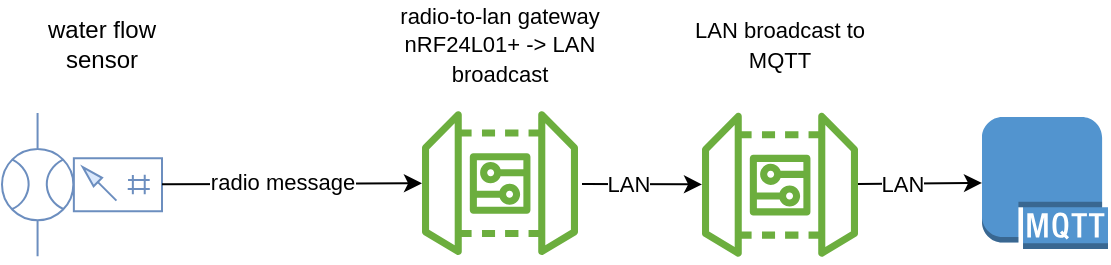 <mxfile version="15.3.1" type="github">
  <diagram id="muo0tK1TzHxvhwew609w" name="Page-1">
    <mxGraphModel dx="593" dy="346" grid="0" gridSize="10" guides="1" tooltips="1" connect="1" arrows="1" fold="1" page="1" pageScale="1" pageWidth="827" pageHeight="1169" math="0" shadow="0">
      <root>
        <mxCell id="0" />
        <mxCell id="1" parent="0" />
        <mxCell id="a6cmEFR6fznn1VUMm_I9-7" value="" style="verticalLabelPosition=bottom;aspect=fixed;html=1;verticalAlign=top;strokeColor=#6c8ebf;fillColor=#dae8fc;align=center;outlineConnect=0;shape=mxgraph.fluid_power.x11920;points=[[0.22,0,0],[0.22,1,0]]" vertex="1" parent="1">
          <mxGeometry x="110" y="194.48" width="80" height="71.68" as="geometry" />
        </mxCell>
        <mxCell id="a6cmEFR6fznn1VUMm_I9-8" value="" style="sketch=0;outlineConnect=0;fontColor=#232F3E;gradientColor=none;fillColor=#6CAE3E;strokeColor=none;dashed=0;verticalLabelPosition=bottom;verticalAlign=top;align=center;html=1;fontSize=12;fontStyle=0;aspect=fixed;pointerEvents=1;shape=mxgraph.aws4.iot_device_gateway;" vertex="1" parent="1">
          <mxGeometry x="320" y="190.48" width="78" height="78" as="geometry" />
        </mxCell>
        <mxCell id="a6cmEFR6fznn1VUMm_I9-20" value="" style="endArrow=classic;html=1;strokeColor=default;" edge="1" parent="1" source="a6cmEFR6fznn1VUMm_I9-7" target="a6cmEFR6fznn1VUMm_I9-8">
          <mxGeometry width="50" height="50" relative="1" as="geometry">
            <mxPoint x="210" y="270" as="sourcePoint" />
            <mxPoint x="260" y="220" as="targetPoint" />
          </mxGeometry>
        </mxCell>
        <mxCell id="a6cmEFR6fznn1VUMm_I9-21" value="&lt;font style=&quot;font-size: 11px&quot;&gt;radio message&lt;/font&gt;" style="edgeLabel;html=1;align=center;verticalAlign=middle;resizable=0;points=[];" vertex="1" connectable="0" parent="a6cmEFR6fznn1VUMm_I9-20">
          <mxGeometry x="-0.436" y="1" relative="1" as="geometry">
            <mxPoint x="23" as="offset" />
          </mxGeometry>
        </mxCell>
        <mxCell id="a6cmEFR6fznn1VUMm_I9-22" value="&lt;font style=&quot;font-size: 12px&quot;&gt;water flow sensor&lt;/font&gt;" style="text;html=1;strokeColor=none;fillColor=none;align=center;verticalAlign=middle;whiteSpace=wrap;rounded=0;" vertex="1" parent="1">
          <mxGeometry x="130" y="150" width="60" height="20" as="geometry" />
        </mxCell>
        <mxCell id="a6cmEFR6fznn1VUMm_I9-23" value="&lt;font style=&quot;font-size: 11px&quot;&gt;radio-to-lan gateway&lt;br&gt;nRF24L01+ -&amp;gt; LAN broadcast&lt;br&gt;&lt;/font&gt;" style="text;html=1;strokeColor=none;fillColor=none;align=center;verticalAlign=middle;whiteSpace=wrap;rounded=0;" vertex="1" parent="1">
          <mxGeometry x="299" y="150" width="120" height="20" as="geometry" />
        </mxCell>
        <mxCell id="a6cmEFR6fznn1VUMm_I9-24" value="" style="outlineConnect=0;dashed=0;verticalLabelPosition=bottom;verticalAlign=top;align=center;html=1;shape=mxgraph.aws3.mqtt_protocol;fillColor=#5294CF;gradientColor=none;" vertex="1" parent="1">
          <mxGeometry x="600" y="196.48" width="63" height="66" as="geometry" />
        </mxCell>
        <mxCell id="a6cmEFR6fznn1VUMm_I9-25" value="" style="sketch=0;outlineConnect=0;fontColor=#232F3E;gradientColor=none;fillColor=#6CAE3E;strokeColor=none;dashed=0;verticalLabelPosition=bottom;verticalAlign=top;align=center;html=1;fontSize=12;fontStyle=0;aspect=fixed;pointerEvents=1;shape=mxgraph.aws4.iot_device_gateway;" vertex="1" parent="1">
          <mxGeometry x="460" y="191.32" width="78" height="78" as="geometry" />
        </mxCell>
        <mxCell id="a6cmEFR6fznn1VUMm_I9-26" value="" style="endArrow=classic;html=1;strokeColor=default;" edge="1" parent="1" target="a6cmEFR6fznn1VUMm_I9-25">
          <mxGeometry width="50" height="50" relative="1" as="geometry">
            <mxPoint x="400" y="230" as="sourcePoint" />
            <mxPoint x="430" y="200" as="targetPoint" />
          </mxGeometry>
        </mxCell>
        <mxCell id="a6cmEFR6fznn1VUMm_I9-28" value="LAN" style="edgeLabel;html=1;align=center;verticalAlign=middle;resizable=0;points=[];" vertex="1" connectable="0" parent="a6cmEFR6fznn1VUMm_I9-26">
          <mxGeometry x="-0.241" relative="1" as="geometry">
            <mxPoint as="offset" />
          </mxGeometry>
        </mxCell>
        <mxCell id="a6cmEFR6fznn1VUMm_I9-27" value="" style="endArrow=classic;html=1;strokeColor=default;entryX=0;entryY=0.5;entryDx=0;entryDy=0;entryPerimeter=0;" edge="1" parent="1" source="a6cmEFR6fznn1VUMm_I9-25" target="a6cmEFR6fznn1VUMm_I9-24">
          <mxGeometry width="50" height="50" relative="1" as="geometry">
            <mxPoint x="380" y="250" as="sourcePoint" />
            <mxPoint x="430" y="200" as="targetPoint" />
          </mxGeometry>
        </mxCell>
        <mxCell id="a6cmEFR6fznn1VUMm_I9-31" value="LAN" style="edgeLabel;html=1;align=center;verticalAlign=middle;resizable=0;points=[];" vertex="1" connectable="0" parent="a6cmEFR6fznn1VUMm_I9-27">
          <mxGeometry x="-0.422" relative="1" as="geometry">
            <mxPoint x="4" as="offset" />
          </mxGeometry>
        </mxCell>
        <mxCell id="a6cmEFR6fznn1VUMm_I9-32" value="&lt;font style=&quot;font-size: 11px&quot;&gt;LAN broadcast to MQTT&lt;/font&gt;" style="text;html=1;strokeColor=none;fillColor=none;align=center;verticalAlign=middle;whiteSpace=wrap;rounded=0;" vertex="1" parent="1">
          <mxGeometry x="449" y="150" width="100" height="20" as="geometry" />
        </mxCell>
      </root>
    </mxGraphModel>
  </diagram>
</mxfile>
